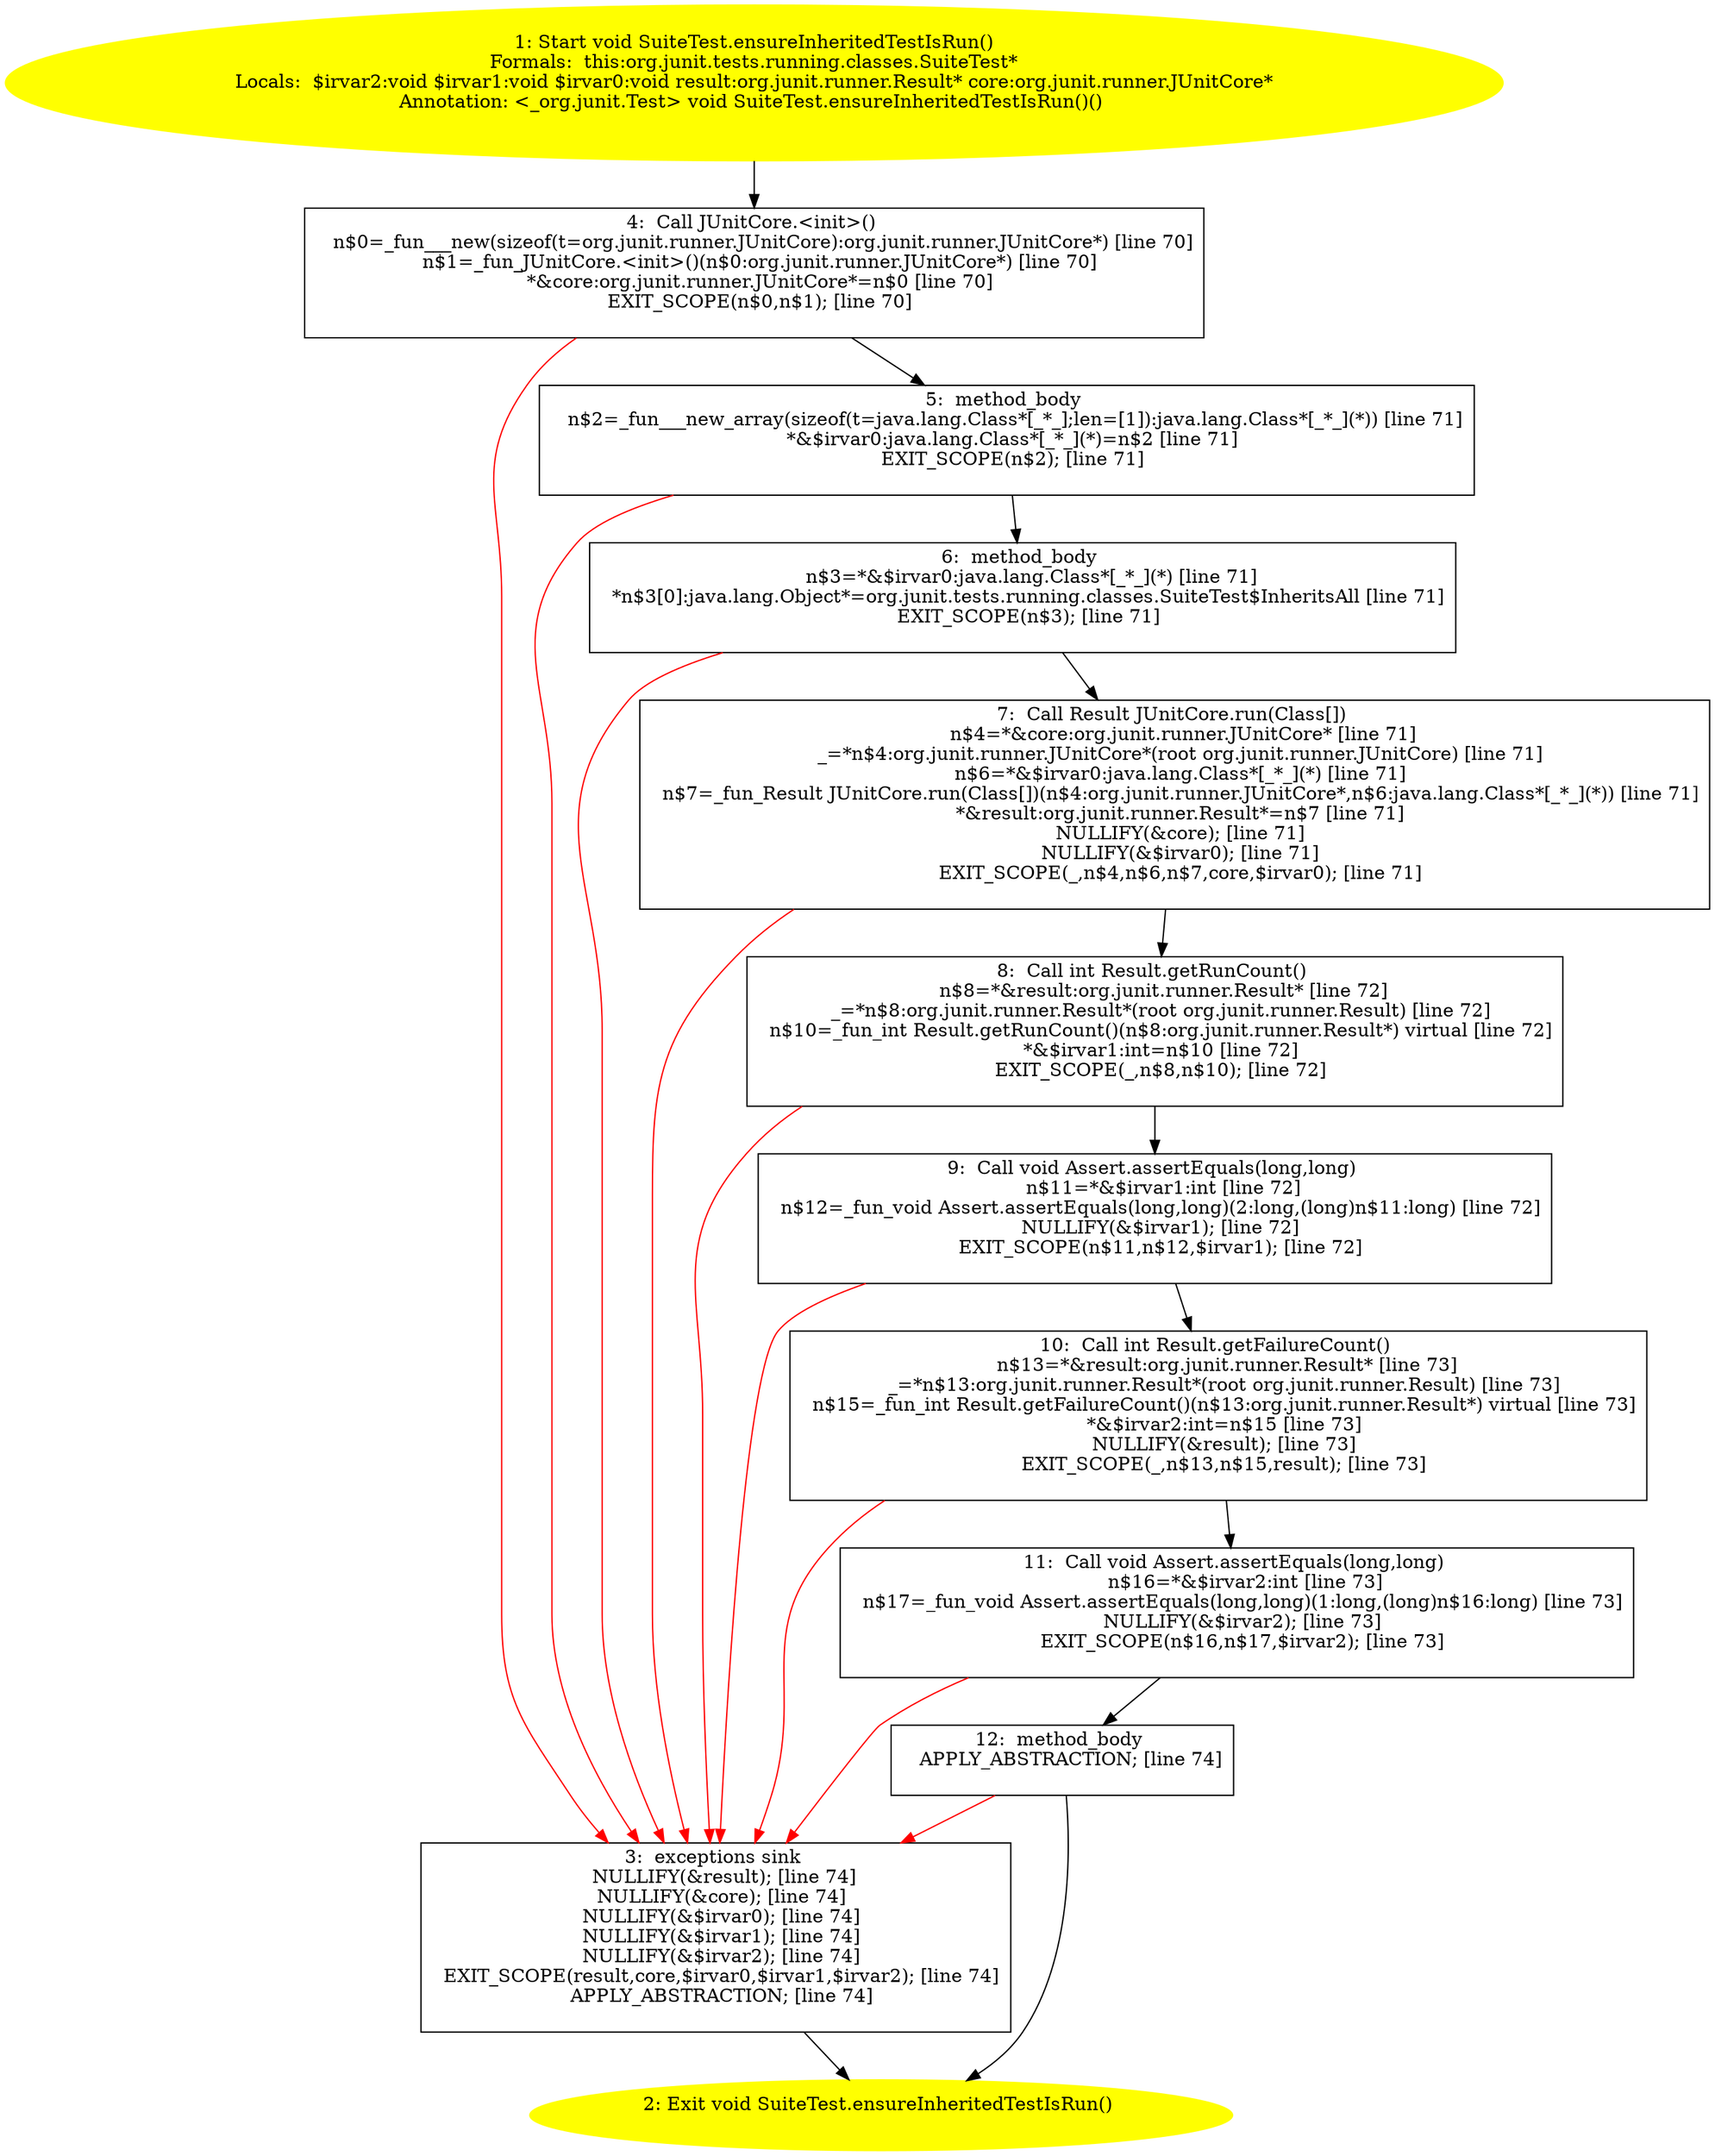 /* @generated */
digraph cfg {
"org.junit.tests.running.classes.SuiteTest.ensureInheritedTestIsRun():void.a5e21b55b171804b7bdd0e324e4a54e7_1" [label="1: Start void SuiteTest.ensureInheritedTestIsRun()\nFormals:  this:org.junit.tests.running.classes.SuiteTest*\nLocals:  $irvar2:void $irvar1:void $irvar0:void result:org.junit.runner.Result* core:org.junit.runner.JUnitCore*\nAnnotation: <_org.junit.Test> void SuiteTest.ensureInheritedTestIsRun()() \n  " color=yellow style=filled]
	

	 "org.junit.tests.running.classes.SuiteTest.ensureInheritedTestIsRun():void.a5e21b55b171804b7bdd0e324e4a54e7_1" -> "org.junit.tests.running.classes.SuiteTest.ensureInheritedTestIsRun():void.a5e21b55b171804b7bdd0e324e4a54e7_4" ;
"org.junit.tests.running.classes.SuiteTest.ensureInheritedTestIsRun():void.a5e21b55b171804b7bdd0e324e4a54e7_2" [label="2: Exit void SuiteTest.ensureInheritedTestIsRun() \n  " color=yellow style=filled]
	

"org.junit.tests.running.classes.SuiteTest.ensureInheritedTestIsRun():void.a5e21b55b171804b7bdd0e324e4a54e7_3" [label="3:  exceptions sink \n   NULLIFY(&result); [line 74]\n  NULLIFY(&core); [line 74]\n  NULLIFY(&$irvar0); [line 74]\n  NULLIFY(&$irvar1); [line 74]\n  NULLIFY(&$irvar2); [line 74]\n  EXIT_SCOPE(result,core,$irvar0,$irvar1,$irvar2); [line 74]\n  APPLY_ABSTRACTION; [line 74]\n " shape="box"]
	

	 "org.junit.tests.running.classes.SuiteTest.ensureInheritedTestIsRun():void.a5e21b55b171804b7bdd0e324e4a54e7_3" -> "org.junit.tests.running.classes.SuiteTest.ensureInheritedTestIsRun():void.a5e21b55b171804b7bdd0e324e4a54e7_2" ;
"org.junit.tests.running.classes.SuiteTest.ensureInheritedTestIsRun():void.a5e21b55b171804b7bdd0e324e4a54e7_4" [label="4:  Call JUnitCore.<init>() \n   n$0=_fun___new(sizeof(t=org.junit.runner.JUnitCore):org.junit.runner.JUnitCore*) [line 70]\n  n$1=_fun_JUnitCore.<init>()(n$0:org.junit.runner.JUnitCore*) [line 70]\n  *&core:org.junit.runner.JUnitCore*=n$0 [line 70]\n  EXIT_SCOPE(n$0,n$1); [line 70]\n " shape="box"]
	

	 "org.junit.tests.running.classes.SuiteTest.ensureInheritedTestIsRun():void.a5e21b55b171804b7bdd0e324e4a54e7_4" -> "org.junit.tests.running.classes.SuiteTest.ensureInheritedTestIsRun():void.a5e21b55b171804b7bdd0e324e4a54e7_5" ;
	 "org.junit.tests.running.classes.SuiteTest.ensureInheritedTestIsRun():void.a5e21b55b171804b7bdd0e324e4a54e7_4" -> "org.junit.tests.running.classes.SuiteTest.ensureInheritedTestIsRun():void.a5e21b55b171804b7bdd0e324e4a54e7_3" [color="red" ];
"org.junit.tests.running.classes.SuiteTest.ensureInheritedTestIsRun():void.a5e21b55b171804b7bdd0e324e4a54e7_5" [label="5:  method_body \n   n$2=_fun___new_array(sizeof(t=java.lang.Class*[_*_];len=[1]):java.lang.Class*[_*_](*)) [line 71]\n  *&$irvar0:java.lang.Class*[_*_](*)=n$2 [line 71]\n  EXIT_SCOPE(n$2); [line 71]\n " shape="box"]
	

	 "org.junit.tests.running.classes.SuiteTest.ensureInheritedTestIsRun():void.a5e21b55b171804b7bdd0e324e4a54e7_5" -> "org.junit.tests.running.classes.SuiteTest.ensureInheritedTestIsRun():void.a5e21b55b171804b7bdd0e324e4a54e7_6" ;
	 "org.junit.tests.running.classes.SuiteTest.ensureInheritedTestIsRun():void.a5e21b55b171804b7bdd0e324e4a54e7_5" -> "org.junit.tests.running.classes.SuiteTest.ensureInheritedTestIsRun():void.a5e21b55b171804b7bdd0e324e4a54e7_3" [color="red" ];
"org.junit.tests.running.classes.SuiteTest.ensureInheritedTestIsRun():void.a5e21b55b171804b7bdd0e324e4a54e7_6" [label="6:  method_body \n   n$3=*&$irvar0:java.lang.Class*[_*_](*) [line 71]\n  *n$3[0]:java.lang.Object*=org.junit.tests.running.classes.SuiteTest$InheritsAll [line 71]\n  EXIT_SCOPE(n$3); [line 71]\n " shape="box"]
	

	 "org.junit.tests.running.classes.SuiteTest.ensureInheritedTestIsRun():void.a5e21b55b171804b7bdd0e324e4a54e7_6" -> "org.junit.tests.running.classes.SuiteTest.ensureInheritedTestIsRun():void.a5e21b55b171804b7bdd0e324e4a54e7_7" ;
	 "org.junit.tests.running.classes.SuiteTest.ensureInheritedTestIsRun():void.a5e21b55b171804b7bdd0e324e4a54e7_6" -> "org.junit.tests.running.classes.SuiteTest.ensureInheritedTestIsRun():void.a5e21b55b171804b7bdd0e324e4a54e7_3" [color="red" ];
"org.junit.tests.running.classes.SuiteTest.ensureInheritedTestIsRun():void.a5e21b55b171804b7bdd0e324e4a54e7_7" [label="7:  Call Result JUnitCore.run(Class[]) \n   n$4=*&core:org.junit.runner.JUnitCore* [line 71]\n  _=*n$4:org.junit.runner.JUnitCore*(root org.junit.runner.JUnitCore) [line 71]\n  n$6=*&$irvar0:java.lang.Class*[_*_](*) [line 71]\n  n$7=_fun_Result JUnitCore.run(Class[])(n$4:org.junit.runner.JUnitCore*,n$6:java.lang.Class*[_*_](*)) [line 71]\n  *&result:org.junit.runner.Result*=n$7 [line 71]\n  NULLIFY(&core); [line 71]\n  NULLIFY(&$irvar0); [line 71]\n  EXIT_SCOPE(_,n$4,n$6,n$7,core,$irvar0); [line 71]\n " shape="box"]
	

	 "org.junit.tests.running.classes.SuiteTest.ensureInheritedTestIsRun():void.a5e21b55b171804b7bdd0e324e4a54e7_7" -> "org.junit.tests.running.classes.SuiteTest.ensureInheritedTestIsRun():void.a5e21b55b171804b7bdd0e324e4a54e7_8" ;
	 "org.junit.tests.running.classes.SuiteTest.ensureInheritedTestIsRun():void.a5e21b55b171804b7bdd0e324e4a54e7_7" -> "org.junit.tests.running.classes.SuiteTest.ensureInheritedTestIsRun():void.a5e21b55b171804b7bdd0e324e4a54e7_3" [color="red" ];
"org.junit.tests.running.classes.SuiteTest.ensureInheritedTestIsRun():void.a5e21b55b171804b7bdd0e324e4a54e7_8" [label="8:  Call int Result.getRunCount() \n   n$8=*&result:org.junit.runner.Result* [line 72]\n  _=*n$8:org.junit.runner.Result*(root org.junit.runner.Result) [line 72]\n  n$10=_fun_int Result.getRunCount()(n$8:org.junit.runner.Result*) virtual [line 72]\n  *&$irvar1:int=n$10 [line 72]\n  EXIT_SCOPE(_,n$8,n$10); [line 72]\n " shape="box"]
	

	 "org.junit.tests.running.classes.SuiteTest.ensureInheritedTestIsRun():void.a5e21b55b171804b7bdd0e324e4a54e7_8" -> "org.junit.tests.running.classes.SuiteTest.ensureInheritedTestIsRun():void.a5e21b55b171804b7bdd0e324e4a54e7_9" ;
	 "org.junit.tests.running.classes.SuiteTest.ensureInheritedTestIsRun():void.a5e21b55b171804b7bdd0e324e4a54e7_8" -> "org.junit.tests.running.classes.SuiteTest.ensureInheritedTestIsRun():void.a5e21b55b171804b7bdd0e324e4a54e7_3" [color="red" ];
"org.junit.tests.running.classes.SuiteTest.ensureInheritedTestIsRun():void.a5e21b55b171804b7bdd0e324e4a54e7_9" [label="9:  Call void Assert.assertEquals(long,long) \n   n$11=*&$irvar1:int [line 72]\n  n$12=_fun_void Assert.assertEquals(long,long)(2:long,(long)n$11:long) [line 72]\n  NULLIFY(&$irvar1); [line 72]\n  EXIT_SCOPE(n$11,n$12,$irvar1); [line 72]\n " shape="box"]
	

	 "org.junit.tests.running.classes.SuiteTest.ensureInheritedTestIsRun():void.a5e21b55b171804b7bdd0e324e4a54e7_9" -> "org.junit.tests.running.classes.SuiteTest.ensureInheritedTestIsRun():void.a5e21b55b171804b7bdd0e324e4a54e7_10" ;
	 "org.junit.tests.running.classes.SuiteTest.ensureInheritedTestIsRun():void.a5e21b55b171804b7bdd0e324e4a54e7_9" -> "org.junit.tests.running.classes.SuiteTest.ensureInheritedTestIsRun():void.a5e21b55b171804b7bdd0e324e4a54e7_3" [color="red" ];
"org.junit.tests.running.classes.SuiteTest.ensureInheritedTestIsRun():void.a5e21b55b171804b7bdd0e324e4a54e7_10" [label="10:  Call int Result.getFailureCount() \n   n$13=*&result:org.junit.runner.Result* [line 73]\n  _=*n$13:org.junit.runner.Result*(root org.junit.runner.Result) [line 73]\n  n$15=_fun_int Result.getFailureCount()(n$13:org.junit.runner.Result*) virtual [line 73]\n  *&$irvar2:int=n$15 [line 73]\n  NULLIFY(&result); [line 73]\n  EXIT_SCOPE(_,n$13,n$15,result); [line 73]\n " shape="box"]
	

	 "org.junit.tests.running.classes.SuiteTest.ensureInheritedTestIsRun():void.a5e21b55b171804b7bdd0e324e4a54e7_10" -> "org.junit.tests.running.classes.SuiteTest.ensureInheritedTestIsRun():void.a5e21b55b171804b7bdd0e324e4a54e7_11" ;
	 "org.junit.tests.running.classes.SuiteTest.ensureInheritedTestIsRun():void.a5e21b55b171804b7bdd0e324e4a54e7_10" -> "org.junit.tests.running.classes.SuiteTest.ensureInheritedTestIsRun():void.a5e21b55b171804b7bdd0e324e4a54e7_3" [color="red" ];
"org.junit.tests.running.classes.SuiteTest.ensureInheritedTestIsRun():void.a5e21b55b171804b7bdd0e324e4a54e7_11" [label="11:  Call void Assert.assertEquals(long,long) \n   n$16=*&$irvar2:int [line 73]\n  n$17=_fun_void Assert.assertEquals(long,long)(1:long,(long)n$16:long) [line 73]\n  NULLIFY(&$irvar2); [line 73]\n  EXIT_SCOPE(n$16,n$17,$irvar2); [line 73]\n " shape="box"]
	

	 "org.junit.tests.running.classes.SuiteTest.ensureInheritedTestIsRun():void.a5e21b55b171804b7bdd0e324e4a54e7_11" -> "org.junit.tests.running.classes.SuiteTest.ensureInheritedTestIsRun():void.a5e21b55b171804b7bdd0e324e4a54e7_12" ;
	 "org.junit.tests.running.classes.SuiteTest.ensureInheritedTestIsRun():void.a5e21b55b171804b7bdd0e324e4a54e7_11" -> "org.junit.tests.running.classes.SuiteTest.ensureInheritedTestIsRun():void.a5e21b55b171804b7bdd0e324e4a54e7_3" [color="red" ];
"org.junit.tests.running.classes.SuiteTest.ensureInheritedTestIsRun():void.a5e21b55b171804b7bdd0e324e4a54e7_12" [label="12:  method_body \n   APPLY_ABSTRACTION; [line 74]\n " shape="box"]
	

	 "org.junit.tests.running.classes.SuiteTest.ensureInheritedTestIsRun():void.a5e21b55b171804b7bdd0e324e4a54e7_12" -> "org.junit.tests.running.classes.SuiteTest.ensureInheritedTestIsRun():void.a5e21b55b171804b7bdd0e324e4a54e7_2" ;
	 "org.junit.tests.running.classes.SuiteTest.ensureInheritedTestIsRun():void.a5e21b55b171804b7bdd0e324e4a54e7_12" -> "org.junit.tests.running.classes.SuiteTest.ensureInheritedTestIsRun():void.a5e21b55b171804b7bdd0e324e4a54e7_3" [color="red" ];
}
